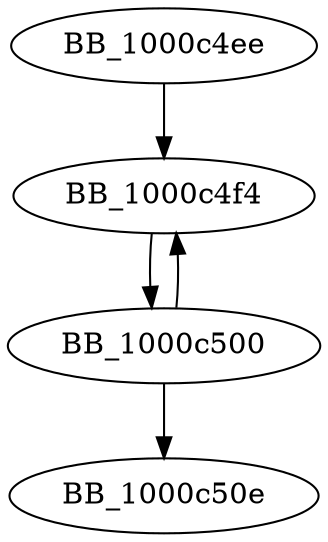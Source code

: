 DiGraph __initp_misc_cfltcvt_tab{
BB_1000c4ee->BB_1000c4f4
BB_1000c4f4->BB_1000c500
BB_1000c500->BB_1000c4f4
BB_1000c500->BB_1000c50e
}
